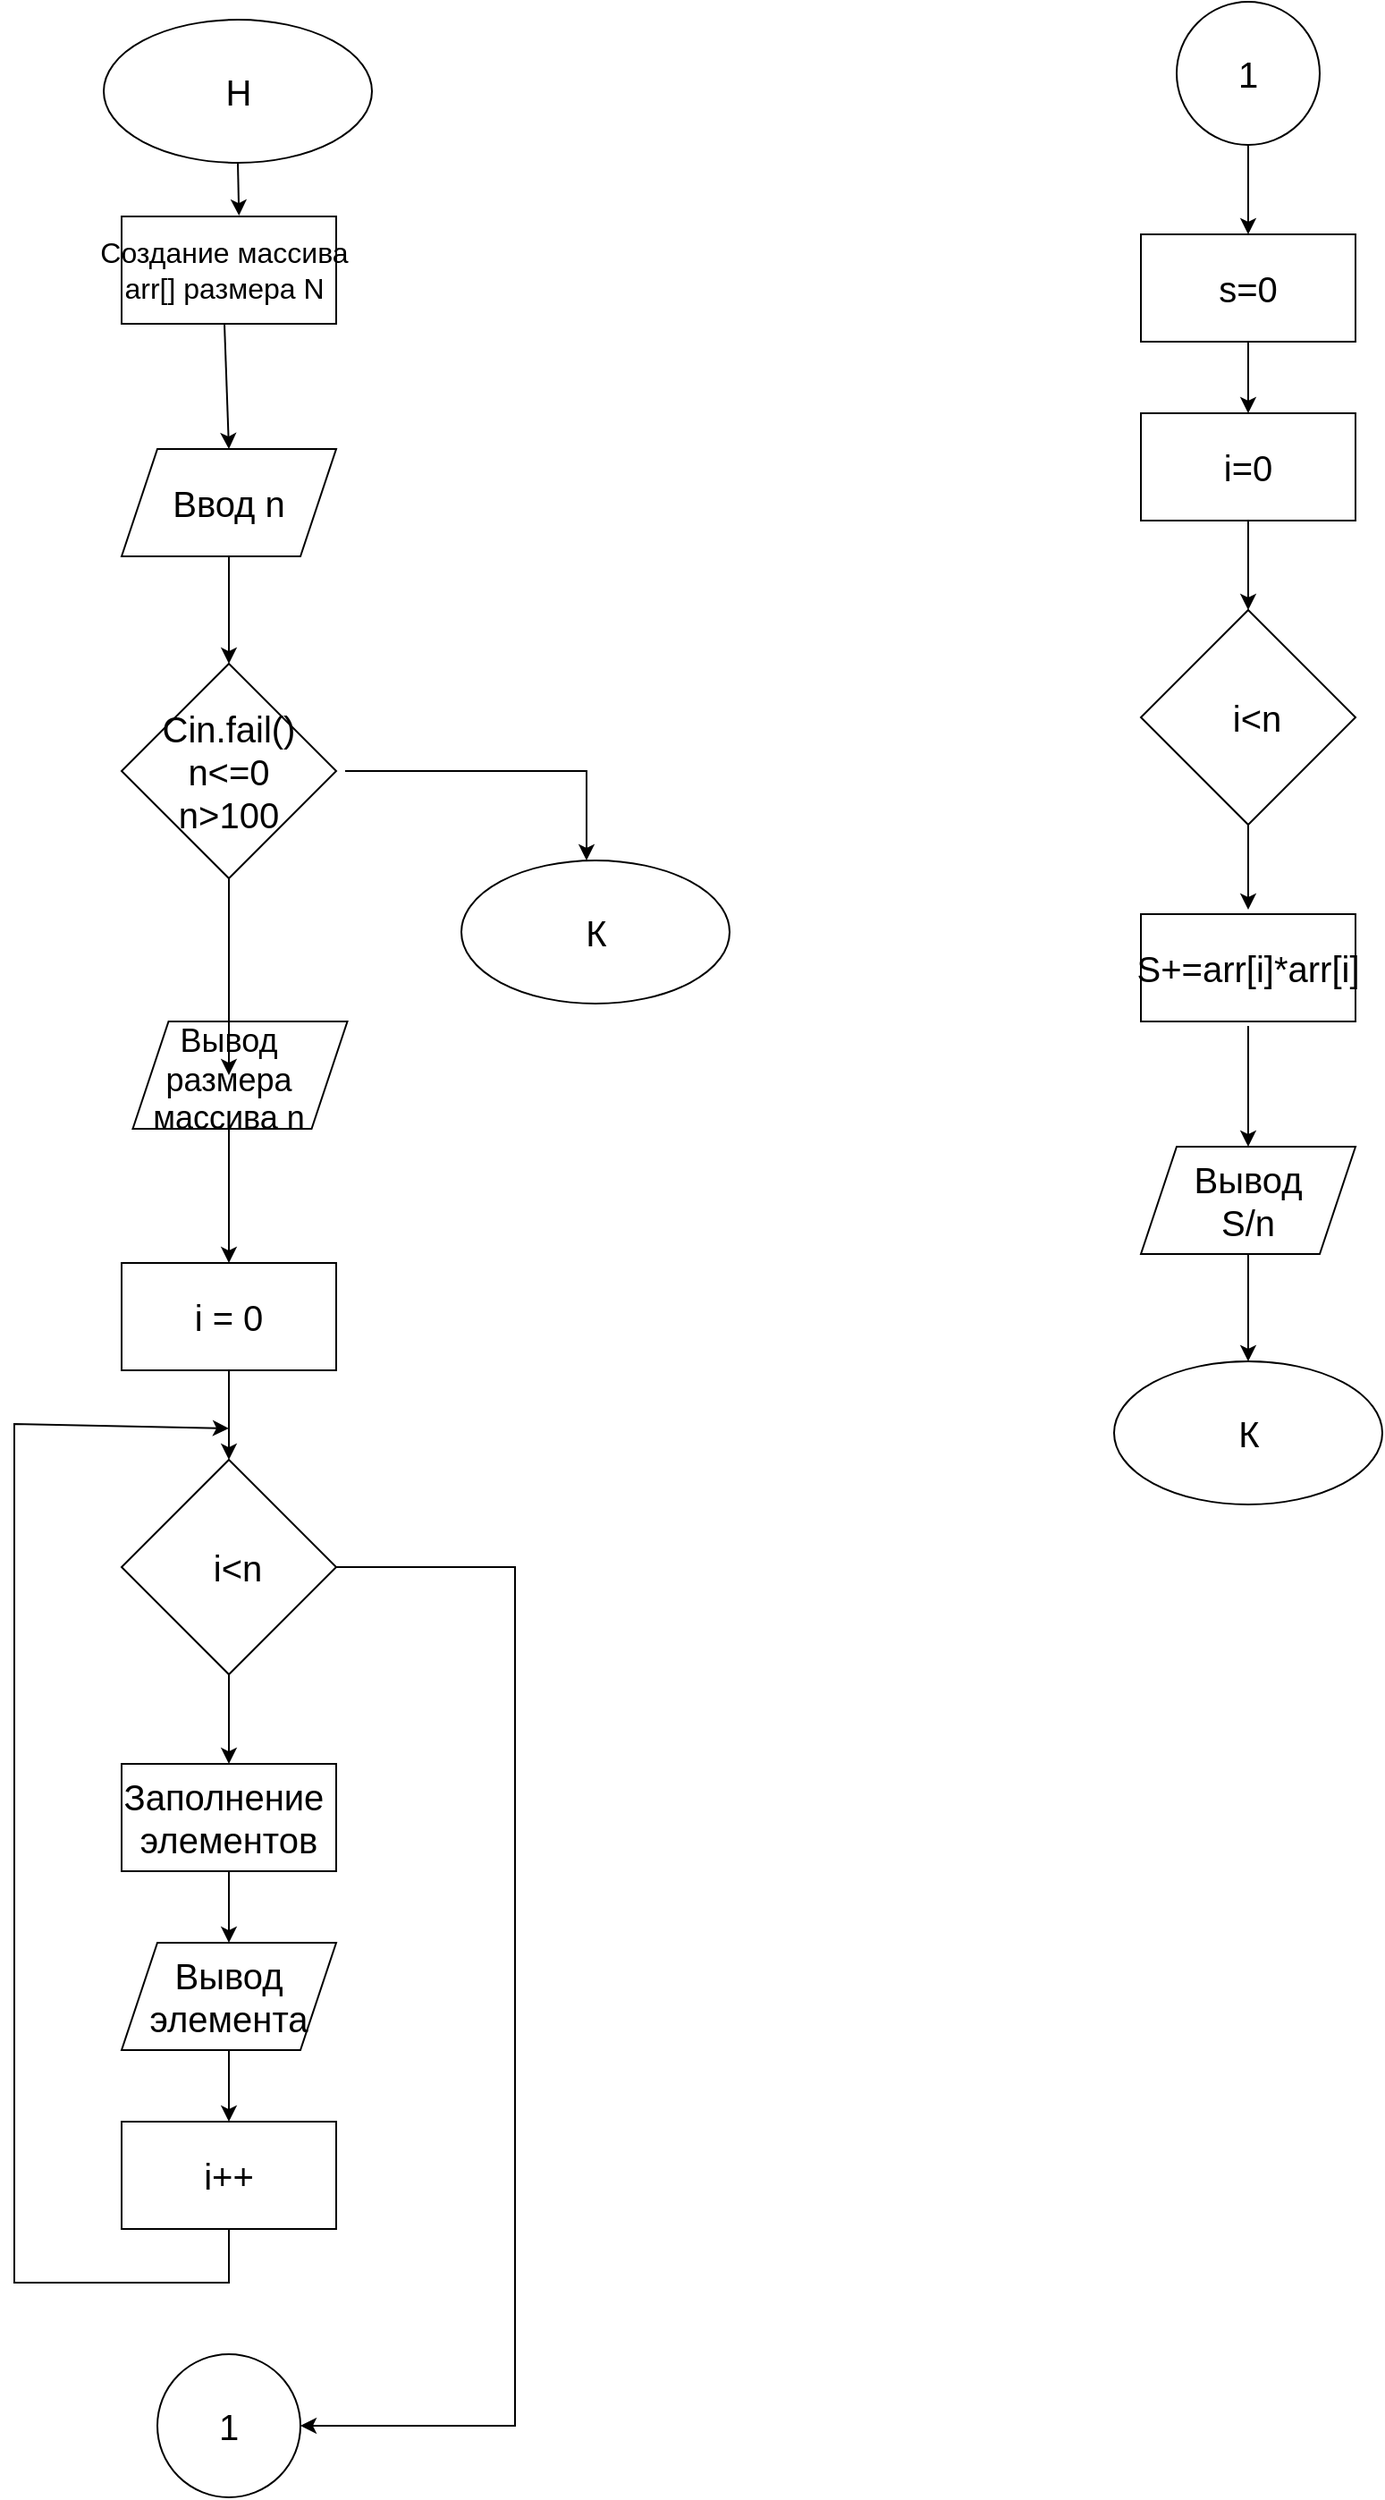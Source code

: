 <mxfile version="21.7.5" type="device">
  <diagram id="C5RBs43oDa-KdzZeNtuy" name="Page-1">
    <mxGraphModel dx="1222" dy="665" grid="1" gridSize="10" guides="1" tooltips="1" connect="1" arrows="1" fold="1" page="1" pageScale="1" pageWidth="827" pageHeight="1169" math="0" shadow="0">
      <root>
        <mxCell id="WIyWlLk6GJQsqaUBKTNV-0" />
        <mxCell id="WIyWlLk6GJQsqaUBKTNV-1" parent="WIyWlLk6GJQsqaUBKTNV-0" />
        <mxCell id="mI4eKcFdx7r7xV4IZFu3-77" value="" style="shape=parallelogram;perimeter=parallelogramPerimeter;whiteSpace=wrap;html=1;fixedSize=1;" vertex="1" parent="WIyWlLk6GJQsqaUBKTNV-1">
          <mxGeometry x="100" y="1175" width="120" height="60" as="geometry" />
        </mxCell>
        <mxCell id="mI4eKcFdx7r7xV4IZFu3-76" value="" style="shape=parallelogram;perimeter=parallelogramPerimeter;whiteSpace=wrap;html=1;fixedSize=1;" vertex="1" parent="WIyWlLk6GJQsqaUBKTNV-1">
          <mxGeometry x="106.25" y="660" width="120" height="60" as="geometry" />
        </mxCell>
        <object label="" id="mI4eKcFdx7r7xV4IZFu3-0">
          <mxCell style="ellipse;whiteSpace=wrap;html=1;fillColor=none;" vertex="1" parent="WIyWlLk6GJQsqaUBKTNV-1">
            <mxGeometry x="90" y="100" width="150" height="80" as="geometry" />
          </mxCell>
        </object>
        <mxCell id="mI4eKcFdx7r7xV4IZFu3-1" value="&lt;font style=&quot;font-size: 20px;&quot;&gt;Н&lt;/font&gt;" style="text;html=1;strokeColor=none;fillColor=none;align=center;verticalAlign=middle;whiteSpace=wrap;rounded=0;" vertex="1" parent="WIyWlLk6GJQsqaUBKTNV-1">
          <mxGeometry x="132.5" y="122.5" width="65" height="35" as="geometry" />
        </mxCell>
        <object label="" id="mI4eKcFdx7r7xV4IZFu3-2">
          <mxCell style="ellipse;whiteSpace=wrap;html=1;fillColor=none;" vertex="1" parent="WIyWlLk6GJQsqaUBKTNV-1">
            <mxGeometry x="290" y="570" width="150" height="80" as="geometry" />
          </mxCell>
        </object>
        <mxCell id="mI4eKcFdx7r7xV4IZFu3-3" value="&lt;span style=&quot;font-size: 20px;&quot;&gt;К&lt;/span&gt;" style="text;html=1;strokeColor=none;fillColor=none;align=center;verticalAlign=middle;whiteSpace=wrap;rounded=0;" vertex="1" parent="WIyWlLk6GJQsqaUBKTNV-1">
          <mxGeometry x="332.5" y="592.5" width="65" height="35" as="geometry" />
        </mxCell>
        <mxCell id="mI4eKcFdx7r7xV4IZFu3-4" value="&lt;font style=&quot;font-size: 20px;&quot;&gt;Ввод n&lt;/font&gt;" style="shape=parallelogram;perimeter=parallelogramPerimeter;whiteSpace=wrap;html=1;fixedSize=1;" vertex="1" parent="WIyWlLk6GJQsqaUBKTNV-1">
          <mxGeometry x="100" y="340" width="120" height="60" as="geometry" />
        </mxCell>
        <mxCell id="mI4eKcFdx7r7xV4IZFu3-8" value="" style="rhombus;whiteSpace=wrap;html=1;" vertex="1" parent="WIyWlLk6GJQsqaUBKTNV-1">
          <mxGeometry x="100" y="460" width="120" height="120" as="geometry" />
        </mxCell>
        <mxCell id="mI4eKcFdx7r7xV4IZFu3-9" value="&lt;span style=&quot;font-size: 20px;&quot;&gt;Cin.fail()&lt;br&gt;n&amp;lt;=0&lt;br&gt;n&amp;gt;100&lt;br&gt;&lt;/span&gt;" style="text;html=1;strokeColor=none;fillColor=none;align=center;verticalAlign=middle;whiteSpace=wrap;rounded=0;" vertex="1" parent="WIyWlLk6GJQsqaUBKTNV-1">
          <mxGeometry x="95" y="477.5" width="130" height="85" as="geometry" />
        </mxCell>
        <mxCell id="mI4eKcFdx7r7xV4IZFu3-14" value="" style="endArrow=classic;html=1;rounded=0;" edge="1" parent="WIyWlLk6GJQsqaUBKTNV-1" source="mI4eKcFdx7r7xV4IZFu3-9">
          <mxGeometry width="50" height="50" relative="1" as="geometry">
            <mxPoint x="270" y="600" as="sourcePoint" />
            <mxPoint x="360" y="570" as="targetPoint" />
            <Array as="points">
              <mxPoint x="295" y="520" />
              <mxPoint x="360" y="520" />
            </Array>
          </mxGeometry>
        </mxCell>
        <mxCell id="mI4eKcFdx7r7xV4IZFu3-15" value="" style="rounded=0;whiteSpace=wrap;html=1;" vertex="1" parent="WIyWlLk6GJQsqaUBKTNV-1">
          <mxGeometry x="100" y="795" width="120" height="60" as="geometry" />
        </mxCell>
        <mxCell id="mI4eKcFdx7r7xV4IZFu3-16" value="&lt;font style=&quot;font-size: 20px;&quot;&gt;i = 0&lt;/font&gt;" style="text;html=1;strokeColor=none;fillColor=none;align=center;verticalAlign=middle;whiteSpace=wrap;rounded=0;" vertex="1" parent="WIyWlLk6GJQsqaUBKTNV-1">
          <mxGeometry x="130" y="810" width="60" height="30" as="geometry" />
        </mxCell>
        <mxCell id="mI4eKcFdx7r7xV4IZFu3-17" value="" style="endArrow=classic;html=1;rounded=0;exitX=0.5;exitY=1;exitDx=0;exitDy=0;" edge="1" parent="WIyWlLk6GJQsqaUBKTNV-1" source="mI4eKcFdx7r7xV4IZFu3-8">
          <mxGeometry width="50" height="50" relative="1" as="geometry">
            <mxPoint x="410" y="580" as="sourcePoint" />
            <mxPoint x="160" y="690" as="targetPoint" />
          </mxGeometry>
        </mxCell>
        <mxCell id="mI4eKcFdx7r7xV4IZFu3-21" value="" style="rhombus;whiteSpace=wrap;html=1;" vertex="1" parent="WIyWlLk6GJQsqaUBKTNV-1">
          <mxGeometry x="100" y="905" width="120" height="120" as="geometry" />
        </mxCell>
        <mxCell id="mI4eKcFdx7r7xV4IZFu3-22" value="" style="endArrow=classic;html=1;rounded=0;exitX=0.5;exitY=1;exitDx=0;exitDy=0;entryX=0.5;entryY=0;entryDx=0;entryDy=0;" edge="1" parent="WIyWlLk6GJQsqaUBKTNV-1" source="mI4eKcFdx7r7xV4IZFu3-15" target="mI4eKcFdx7r7xV4IZFu3-21">
          <mxGeometry width="50" height="50" relative="1" as="geometry">
            <mxPoint x="340" y="915" as="sourcePoint" />
            <mxPoint x="390" y="865" as="targetPoint" />
          </mxGeometry>
        </mxCell>
        <mxCell id="mI4eKcFdx7r7xV4IZFu3-23" value="&lt;font style=&quot;font-size: 20px;&quot;&gt;i&amp;lt;n&lt;/font&gt;" style="text;html=1;strokeColor=none;fillColor=none;align=center;verticalAlign=middle;whiteSpace=wrap;rounded=0;" vertex="1" parent="WIyWlLk6GJQsqaUBKTNV-1">
          <mxGeometry x="135" y="950" width="60" height="30" as="geometry" />
        </mxCell>
        <mxCell id="mI4eKcFdx7r7xV4IZFu3-24" value="" style="rounded=0;whiteSpace=wrap;html=1;" vertex="1" parent="WIyWlLk6GJQsqaUBKTNV-1">
          <mxGeometry x="100" y="1075" width="120" height="60" as="geometry" />
        </mxCell>
        <mxCell id="mI4eKcFdx7r7xV4IZFu3-25" value="&lt;font style=&quot;font-size: 20px;&quot;&gt;Заполнение&amp;nbsp;&lt;br&gt;элементов&lt;/font&gt;" style="text;html=1;strokeColor=none;fillColor=none;align=center;verticalAlign=middle;whiteSpace=wrap;rounded=0;" vertex="1" parent="WIyWlLk6GJQsqaUBKTNV-1">
          <mxGeometry x="100" y="1080" width="120" height="50" as="geometry" />
        </mxCell>
        <mxCell id="mI4eKcFdx7r7xV4IZFu3-26" value="" style="endArrow=classic;html=1;rounded=0;exitX=0.5;exitY=1;exitDx=0;exitDy=0;entryX=0.5;entryY=0;entryDx=0;entryDy=0;" edge="1" parent="WIyWlLk6GJQsqaUBKTNV-1" source="mI4eKcFdx7r7xV4IZFu3-21" target="mI4eKcFdx7r7xV4IZFu3-24">
          <mxGeometry width="50" height="50" relative="1" as="geometry">
            <mxPoint x="340" y="1115" as="sourcePoint" />
            <mxPoint x="390" y="1065" as="targetPoint" />
          </mxGeometry>
        </mxCell>
        <mxCell id="mI4eKcFdx7r7xV4IZFu3-30" value="&lt;span style=&quot;font-size: 20px;&quot;&gt;Вывод элемента&lt;/span&gt;" style="text;html=1;strokeColor=none;fillColor=none;align=center;verticalAlign=middle;whiteSpace=wrap;rounded=0;" vertex="1" parent="WIyWlLk6GJQsqaUBKTNV-1">
          <mxGeometry x="110" y="1190" width="100" height="30" as="geometry" />
        </mxCell>
        <mxCell id="mI4eKcFdx7r7xV4IZFu3-34" value="" style="rounded=0;whiteSpace=wrap;html=1;" vertex="1" parent="WIyWlLk6GJQsqaUBKTNV-1">
          <mxGeometry x="100" y="210" width="120" height="60" as="geometry" />
        </mxCell>
        <mxCell id="mI4eKcFdx7r7xV4IZFu3-32" value="&lt;font style=&quot;font-size: 18px;&quot;&gt;Вывод размера массива n&lt;/font&gt;" style="text;html=1;strokeColor=none;fillColor=none;align=center;verticalAlign=middle;whiteSpace=wrap;rounded=0;" vertex="1" parent="WIyWlLk6GJQsqaUBKTNV-1">
          <mxGeometry x="106.25" y="665" width="107.5" height="55" as="geometry" />
        </mxCell>
        <mxCell id="mI4eKcFdx7r7xV4IZFu3-35" value="&lt;font style=&quot;font-size: 16px;&quot;&gt;Создание массива arr[] размера N&lt;/font&gt;" style="text;html=1;strokeColor=none;fillColor=none;align=center;verticalAlign=middle;whiteSpace=wrap;rounded=0;" vertex="1" parent="WIyWlLk6GJQsqaUBKTNV-1">
          <mxGeometry x="80" y="182.5" width="155" height="115" as="geometry" />
        </mxCell>
        <mxCell id="mI4eKcFdx7r7xV4IZFu3-36" value="" style="endArrow=classic;html=1;rounded=0;exitX=0.5;exitY=0.761;exitDx=0;exitDy=0;exitPerimeter=0;entryX=0.5;entryY=0;entryDx=0;entryDy=0;" edge="1" parent="WIyWlLk6GJQsqaUBKTNV-1" source="mI4eKcFdx7r7xV4IZFu3-35" target="mI4eKcFdx7r7xV4IZFu3-4">
          <mxGeometry width="50" height="50" relative="1" as="geometry">
            <mxPoint x="470" y="470" as="sourcePoint" />
            <mxPoint x="520" y="420" as="targetPoint" />
          </mxGeometry>
        </mxCell>
        <mxCell id="mI4eKcFdx7r7xV4IZFu3-37" value="" style="endArrow=classic;html=1;rounded=0;exitX=0.5;exitY=1;exitDx=0;exitDy=0;entryX=0.5;entryY=0;entryDx=0;entryDy=0;" edge="1" parent="WIyWlLk6GJQsqaUBKTNV-1" source="mI4eKcFdx7r7xV4IZFu3-4" target="mI4eKcFdx7r7xV4IZFu3-8">
          <mxGeometry width="50" height="50" relative="1" as="geometry">
            <mxPoint x="470" y="470" as="sourcePoint" />
            <mxPoint x="520" y="420" as="targetPoint" />
          </mxGeometry>
        </mxCell>
        <mxCell id="mI4eKcFdx7r7xV4IZFu3-38" value="" style="endArrow=classic;html=1;rounded=0;exitX=0.5;exitY=1;exitDx=0;exitDy=0;entryX=0.5;entryY=0;entryDx=0;entryDy=0;" edge="1" parent="WIyWlLk6GJQsqaUBKTNV-1" source="mI4eKcFdx7r7xV4IZFu3-32" target="mI4eKcFdx7r7xV4IZFu3-15">
          <mxGeometry width="50" height="50" relative="1" as="geometry">
            <mxPoint x="410" y="795" as="sourcePoint" />
            <mxPoint x="460" y="745" as="targetPoint" />
          </mxGeometry>
        </mxCell>
        <mxCell id="mI4eKcFdx7r7xV4IZFu3-39" value="" style="endArrow=classic;html=1;rounded=0;exitX=0.5;exitY=1;exitDx=0;exitDy=0;entryX=0.5;entryY=0;entryDx=0;entryDy=0;" edge="1" parent="WIyWlLk6GJQsqaUBKTNV-1" source="mI4eKcFdx7r7xV4IZFu3-24">
          <mxGeometry width="50" height="50" relative="1" as="geometry">
            <mxPoint x="410" y="1115" as="sourcePoint" />
            <mxPoint x="160" y="1175" as="targetPoint" />
          </mxGeometry>
        </mxCell>
        <mxCell id="mI4eKcFdx7r7xV4IZFu3-40" value="" style="rounded=0;whiteSpace=wrap;html=1;" vertex="1" parent="WIyWlLk6GJQsqaUBKTNV-1">
          <mxGeometry x="100" y="1275" width="120" height="60" as="geometry" />
        </mxCell>
        <mxCell id="mI4eKcFdx7r7xV4IZFu3-41" value="&lt;font style=&quot;font-size: 20px;&quot;&gt;i++&lt;/font&gt;" style="text;html=1;strokeColor=none;fillColor=none;align=center;verticalAlign=middle;whiteSpace=wrap;rounded=0;" vertex="1" parent="WIyWlLk6GJQsqaUBKTNV-1">
          <mxGeometry x="130" y="1290" width="60" height="30" as="geometry" />
        </mxCell>
        <mxCell id="mI4eKcFdx7r7xV4IZFu3-42" value="" style="endArrow=classic;html=1;rounded=0;exitX=0.5;exitY=1;exitDx=0;exitDy=0;" edge="1" parent="WIyWlLk6GJQsqaUBKTNV-1" target="mI4eKcFdx7r7xV4IZFu3-40">
          <mxGeometry width="50" height="50" relative="1" as="geometry">
            <mxPoint x="160" y="1235" as="sourcePoint" />
            <mxPoint x="460" y="1185" as="targetPoint" />
          </mxGeometry>
        </mxCell>
        <mxCell id="mI4eKcFdx7r7xV4IZFu3-43" value="" style="endArrow=classic;html=1;rounded=0;exitX=0.5;exitY=1;exitDx=0;exitDy=0;" edge="1" parent="WIyWlLk6GJQsqaUBKTNV-1" source="mI4eKcFdx7r7xV4IZFu3-40">
          <mxGeometry width="50" height="50" relative="1" as="geometry">
            <mxPoint x="250" y="1185" as="sourcePoint" />
            <mxPoint x="160" y="887.5" as="targetPoint" />
            <Array as="points">
              <mxPoint x="160" y="1365" />
              <mxPoint x="40" y="1365" />
              <mxPoint x="40" y="885" />
            </Array>
          </mxGeometry>
        </mxCell>
        <mxCell id="mI4eKcFdx7r7xV4IZFu3-44" value="" style="ellipse;whiteSpace=wrap;html=1;aspect=fixed;" vertex="1" parent="WIyWlLk6GJQsqaUBKTNV-1">
          <mxGeometry x="120" y="1405" width="80" height="80" as="geometry" />
        </mxCell>
        <mxCell id="mI4eKcFdx7r7xV4IZFu3-45" value="&lt;font style=&quot;font-size: 20px;&quot;&gt;1&lt;/font&gt;" style="text;html=1;strokeColor=none;fillColor=none;align=center;verticalAlign=middle;whiteSpace=wrap;rounded=0;" vertex="1" parent="WIyWlLk6GJQsqaUBKTNV-1">
          <mxGeometry x="130" y="1430" width="60" height="30" as="geometry" />
        </mxCell>
        <mxCell id="mI4eKcFdx7r7xV4IZFu3-46" value="" style="endArrow=classic;html=1;rounded=0;exitX=1;exitY=0.5;exitDx=0;exitDy=0;entryX=1;entryY=0.5;entryDx=0;entryDy=0;" edge="1" parent="WIyWlLk6GJQsqaUBKTNV-1" source="mI4eKcFdx7r7xV4IZFu3-21" target="mI4eKcFdx7r7xV4IZFu3-44">
          <mxGeometry width="50" height="50" relative="1" as="geometry">
            <mxPoint x="250" y="1235" as="sourcePoint" />
            <mxPoint x="300" y="1185" as="targetPoint" />
            <Array as="points">
              <mxPoint x="320" y="965" />
              <mxPoint x="320" y="1445" />
            </Array>
          </mxGeometry>
        </mxCell>
        <mxCell id="mI4eKcFdx7r7xV4IZFu3-49" value="" style="ellipse;whiteSpace=wrap;html=1;aspect=fixed;" vertex="1" parent="WIyWlLk6GJQsqaUBKTNV-1">
          <mxGeometry x="690" y="90" width="80" height="80" as="geometry" />
        </mxCell>
        <mxCell id="mI4eKcFdx7r7xV4IZFu3-50" value="&lt;font style=&quot;font-size: 20px;&quot;&gt;1&lt;br&gt;&lt;/font&gt;" style="text;html=1;strokeColor=none;fillColor=none;align=center;verticalAlign=middle;whiteSpace=wrap;rounded=0;" vertex="1" parent="WIyWlLk6GJQsqaUBKTNV-1">
          <mxGeometry x="700" y="115" width="60" height="30" as="geometry" />
        </mxCell>
        <mxCell id="mI4eKcFdx7r7xV4IZFu3-51" value="" style="rounded=0;whiteSpace=wrap;html=1;" vertex="1" parent="WIyWlLk6GJQsqaUBKTNV-1">
          <mxGeometry x="670" y="220" width="120" height="60" as="geometry" />
        </mxCell>
        <mxCell id="mI4eKcFdx7r7xV4IZFu3-52" value="&lt;font style=&quot;font-size: 20px;&quot;&gt;s=0&lt;/font&gt;" style="text;html=1;strokeColor=none;fillColor=none;align=center;verticalAlign=middle;whiteSpace=wrap;rounded=0;" vertex="1" parent="WIyWlLk6GJQsqaUBKTNV-1">
          <mxGeometry x="700" y="235" width="60" height="30" as="geometry" />
        </mxCell>
        <mxCell id="mI4eKcFdx7r7xV4IZFu3-53" value="" style="rounded=0;whiteSpace=wrap;html=1;" vertex="1" parent="WIyWlLk6GJQsqaUBKTNV-1">
          <mxGeometry x="670" y="320" width="120" height="60" as="geometry" />
        </mxCell>
        <mxCell id="mI4eKcFdx7r7xV4IZFu3-54" value="&lt;font style=&quot;font-size: 20px;&quot;&gt;i=0&lt;/font&gt;" style="text;html=1;strokeColor=none;fillColor=none;align=center;verticalAlign=middle;whiteSpace=wrap;rounded=0;" vertex="1" parent="WIyWlLk6GJQsqaUBKTNV-1">
          <mxGeometry x="700" y="335" width="60" height="30" as="geometry" />
        </mxCell>
        <mxCell id="mI4eKcFdx7r7xV4IZFu3-55" value="" style="endArrow=classic;html=1;rounded=0;exitX=0.5;exitY=1;exitDx=0;exitDy=0;entryX=0.5;entryY=0;entryDx=0;entryDy=0;" edge="1" parent="WIyWlLk6GJQsqaUBKTNV-1" source="mI4eKcFdx7r7xV4IZFu3-49" target="mI4eKcFdx7r7xV4IZFu3-51">
          <mxGeometry width="50" height="50" relative="1" as="geometry">
            <mxPoint x="580" y="440" as="sourcePoint" />
            <mxPoint x="630" y="390" as="targetPoint" />
          </mxGeometry>
        </mxCell>
        <mxCell id="mI4eKcFdx7r7xV4IZFu3-56" value="" style="endArrow=classic;html=1;rounded=0;exitX=0.5;exitY=1;exitDx=0;exitDy=0;entryX=0.5;entryY=0;entryDx=0;entryDy=0;" edge="1" parent="WIyWlLk6GJQsqaUBKTNV-1" source="mI4eKcFdx7r7xV4IZFu3-51" target="mI4eKcFdx7r7xV4IZFu3-53">
          <mxGeometry width="50" height="50" relative="1" as="geometry">
            <mxPoint x="580" y="440" as="sourcePoint" />
            <mxPoint x="630" y="390" as="targetPoint" />
          </mxGeometry>
        </mxCell>
        <mxCell id="mI4eKcFdx7r7xV4IZFu3-59" value="" style="rhombus;whiteSpace=wrap;html=1;" vertex="1" parent="WIyWlLk6GJQsqaUBKTNV-1">
          <mxGeometry x="670" y="430" width="120" height="120" as="geometry" />
        </mxCell>
        <mxCell id="mI4eKcFdx7r7xV4IZFu3-60" value="&lt;font style=&quot;font-size: 20px;&quot;&gt;i&amp;lt;n&lt;/font&gt;" style="text;html=1;strokeColor=none;fillColor=none;align=center;verticalAlign=middle;whiteSpace=wrap;rounded=0;" vertex="1" parent="WIyWlLk6GJQsqaUBKTNV-1">
          <mxGeometry x="705" y="475" width="60" height="30" as="geometry" />
        </mxCell>
        <mxCell id="mI4eKcFdx7r7xV4IZFu3-61" value="" style="endArrow=classic;html=1;rounded=0;exitX=0.5;exitY=1;exitDx=0;exitDy=0;entryX=0.5;entryY=0;entryDx=0;entryDy=0;" edge="1" parent="WIyWlLk6GJQsqaUBKTNV-1" source="mI4eKcFdx7r7xV4IZFu3-53" target="mI4eKcFdx7r7xV4IZFu3-59">
          <mxGeometry width="50" height="50" relative="1" as="geometry">
            <mxPoint x="590" y="540" as="sourcePoint" />
            <mxPoint x="640" y="490" as="targetPoint" />
          </mxGeometry>
        </mxCell>
        <mxCell id="mI4eKcFdx7r7xV4IZFu3-62" value="" style="rounded=0;whiteSpace=wrap;html=1;" vertex="1" parent="WIyWlLk6GJQsqaUBKTNV-1">
          <mxGeometry x="670" y="600" width="120" height="60" as="geometry" />
        </mxCell>
        <mxCell id="mI4eKcFdx7r7xV4IZFu3-63" value="&lt;font style=&quot;font-size: 20px;&quot;&gt;S+=arr[i]*arr[i]&lt;/font&gt;" style="text;html=1;strokeColor=none;fillColor=none;align=center;verticalAlign=middle;whiteSpace=wrap;rounded=0;" vertex="1" parent="WIyWlLk6GJQsqaUBKTNV-1">
          <mxGeometry x="670" y="597.5" width="120" height="65" as="geometry" />
        </mxCell>
        <mxCell id="mI4eKcFdx7r7xV4IZFu3-66" value="" style="shape=parallelogram;perimeter=parallelogramPerimeter;whiteSpace=wrap;html=1;fixedSize=1;" vertex="1" parent="WIyWlLk6GJQsqaUBKTNV-1">
          <mxGeometry x="670" y="730" width="120" height="60" as="geometry" />
        </mxCell>
        <mxCell id="mI4eKcFdx7r7xV4IZFu3-67" value="&lt;font style=&quot;font-size: 20px;&quot;&gt;Вывод S/n&lt;/font&gt;" style="text;html=1;strokeColor=none;fillColor=none;align=center;verticalAlign=middle;whiteSpace=wrap;rounded=0;" vertex="1" parent="WIyWlLk6GJQsqaUBKTNV-1">
          <mxGeometry x="700" y="745" width="60" height="30" as="geometry" />
        </mxCell>
        <object label="" id="mI4eKcFdx7r7xV4IZFu3-69">
          <mxCell style="ellipse;whiteSpace=wrap;html=1;fillColor=none;" vertex="1" parent="WIyWlLk6GJQsqaUBKTNV-1">
            <mxGeometry x="655" y="850" width="150" height="80" as="geometry" />
          </mxCell>
        </object>
        <mxCell id="mI4eKcFdx7r7xV4IZFu3-70" value="&lt;span style=&quot;font-size: 20px;&quot;&gt;К&lt;/span&gt;" style="text;html=1;strokeColor=none;fillColor=none;align=center;verticalAlign=middle;whiteSpace=wrap;rounded=0;" vertex="1" parent="WIyWlLk6GJQsqaUBKTNV-1">
          <mxGeometry x="697.5" y="872.5" width="65" height="35" as="geometry" />
        </mxCell>
        <mxCell id="mI4eKcFdx7r7xV4IZFu3-71" value="" style="endArrow=classic;html=1;rounded=0;exitX=0.5;exitY=1;exitDx=0;exitDy=0;entryX=0.5;entryY=0;entryDx=0;entryDy=0;" edge="1" parent="WIyWlLk6GJQsqaUBKTNV-1" source="mI4eKcFdx7r7xV4IZFu3-59" target="mI4eKcFdx7r7xV4IZFu3-63">
          <mxGeometry width="50" height="50" relative="1" as="geometry">
            <mxPoint x="510" y="450" as="sourcePoint" />
            <mxPoint x="560" y="400" as="targetPoint" />
          </mxGeometry>
        </mxCell>
        <mxCell id="mI4eKcFdx7r7xV4IZFu3-73" value="" style="endArrow=classic;html=1;rounded=0;exitX=0.5;exitY=1;exitDx=0;exitDy=0;entryX=0.5;entryY=0;entryDx=0;entryDy=0;" edge="1" parent="WIyWlLk6GJQsqaUBKTNV-1" source="mI4eKcFdx7r7xV4IZFu3-63" target="mI4eKcFdx7r7xV4IZFu3-66">
          <mxGeometry width="50" height="50" relative="1" as="geometry">
            <mxPoint x="510" y="690" as="sourcePoint" />
            <mxPoint x="560" y="640" as="targetPoint" />
          </mxGeometry>
        </mxCell>
        <mxCell id="mI4eKcFdx7r7xV4IZFu3-74" value="" style="endArrow=classic;html=1;rounded=0;exitX=0.5;exitY=1;exitDx=0;exitDy=0;entryX=0.5;entryY=0;entryDx=0;entryDy=0;" edge="1" parent="WIyWlLk6GJQsqaUBKTNV-1" source="mI4eKcFdx7r7xV4IZFu3-66" target="mI4eKcFdx7r7xV4IZFu3-69">
          <mxGeometry width="50" height="50" relative="1" as="geometry">
            <mxPoint x="510" y="820" as="sourcePoint" />
            <mxPoint x="560" y="770" as="targetPoint" />
          </mxGeometry>
        </mxCell>
        <mxCell id="mI4eKcFdx7r7xV4IZFu3-75" value="" style="endArrow=classic;html=1;rounded=0;exitX=0.5;exitY=1;exitDx=0;exitDy=0;entryX=0.547;entryY=-0.008;entryDx=0;entryDy=0;entryPerimeter=0;" edge="1" parent="WIyWlLk6GJQsqaUBKTNV-1" source="mI4eKcFdx7r7xV4IZFu3-0" target="mI4eKcFdx7r7xV4IZFu3-34">
          <mxGeometry width="50" height="50" relative="1" as="geometry">
            <mxPoint x="310" y="300" as="sourcePoint" />
            <mxPoint x="320" y="183" as="targetPoint" />
          </mxGeometry>
        </mxCell>
      </root>
    </mxGraphModel>
  </diagram>
</mxfile>
